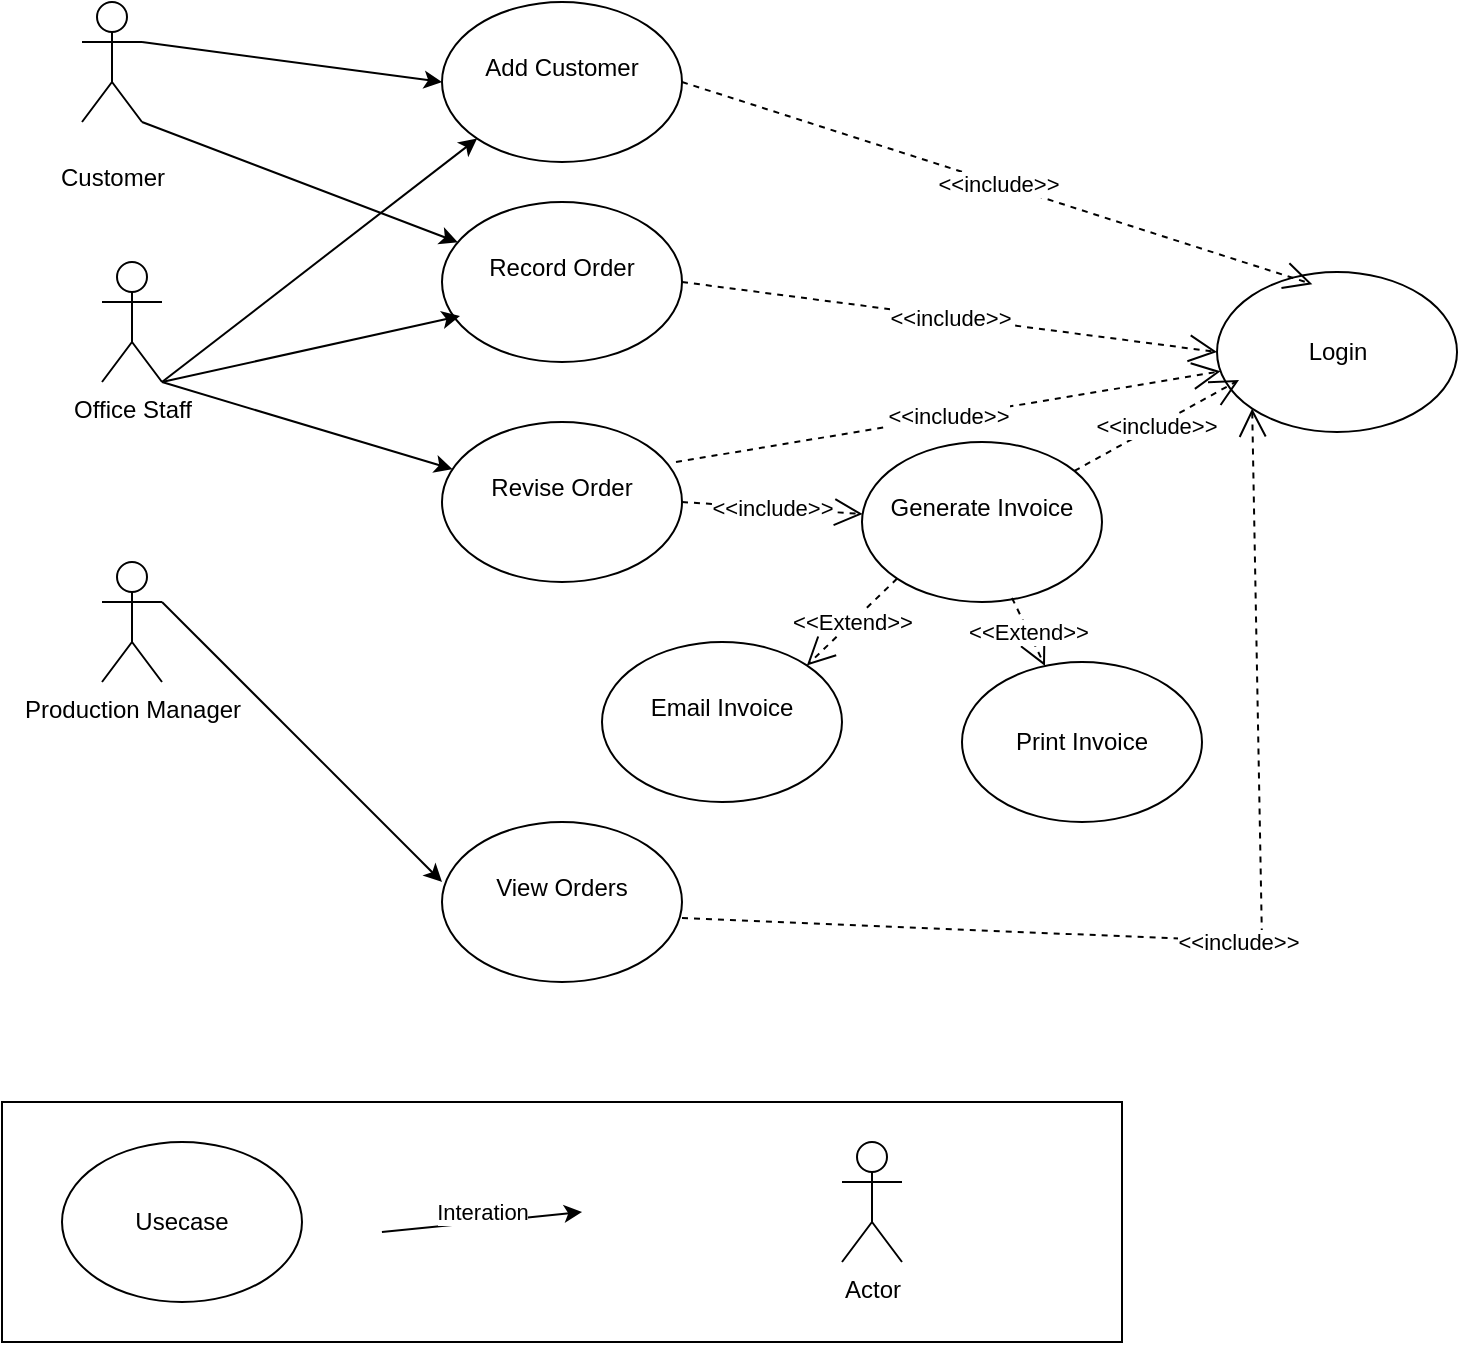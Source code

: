 <mxfile version="26.2.14">
  <diagram name="Page-1" id="HJgIRZcRCk3mDg_wpJrd">
    <mxGraphModel dx="1426" dy="777" grid="1" gridSize="10" guides="1" tooltips="1" connect="1" arrows="1" fold="1" page="1" pageScale="1" pageWidth="850" pageHeight="1100" math="0" shadow="0">
      <root>
        <mxCell id="0" />
        <mxCell id="1" parent="0" />
        <mxCell id="S5Txtm_veZ8N1voSTqvE-1" value="&#xa;Customer&#xa;&#xa;" style="shape=umlActor;verticalLabelPosition=bottom;verticalAlign=top;html=1;outlineConnect=0;" vertex="1" parent="1">
          <mxGeometry x="150" y="100" width="30" height="60" as="geometry" />
        </mxCell>
        <mxCell id="S5Txtm_veZ8N1voSTqvE-3" value="Office Staff" style="shape=umlActor;verticalLabelPosition=bottom;verticalAlign=top;html=1;outlineConnect=0;" vertex="1" parent="1">
          <mxGeometry x="160" y="230" width="30" height="60" as="geometry" />
        </mxCell>
        <mxCell id="S5Txtm_veZ8N1voSTqvE-4" value="Production Manager" style="shape=umlActor;verticalLabelPosition=bottom;verticalAlign=top;html=1;outlineConnect=0;" vertex="1" parent="1">
          <mxGeometry x="160" y="380" width="30" height="60" as="geometry" />
        </mxCell>
        <mxCell id="S5Txtm_veZ8N1voSTqvE-5" value="&#xa;Add Customer&#xa;&#xa;" style="ellipse;whiteSpace=wrap;html=1;" vertex="1" parent="1">
          <mxGeometry x="330" y="100" width="120" height="80" as="geometry" />
        </mxCell>
        <mxCell id="S5Txtm_veZ8N1voSTqvE-6" value="&#xa;Record Order&#xa;&#xa;" style="ellipse;whiteSpace=wrap;html=1;" vertex="1" parent="1">
          <mxGeometry x="330" y="200" width="120" height="80" as="geometry" />
        </mxCell>
        <mxCell id="S5Txtm_veZ8N1voSTqvE-7" value="&#xa;Generate Invoice&#xa;&#xa;" style="ellipse;whiteSpace=wrap;html=1;" vertex="1" parent="1">
          <mxGeometry x="540" y="320" width="120" height="80" as="geometry" />
        </mxCell>
        <mxCell id="S5Txtm_veZ8N1voSTqvE-8" value="&#xa;Revise Order&#xa;&#xa;" style="ellipse;whiteSpace=wrap;html=1;" vertex="1" parent="1">
          <mxGeometry x="330" y="310" width="120" height="80" as="geometry" />
        </mxCell>
        <mxCell id="S5Txtm_veZ8N1voSTqvE-10" value="&#xa;View Orders&#xa;&#xa;" style="ellipse;whiteSpace=wrap;html=1;" vertex="1" parent="1">
          <mxGeometry x="330" y="510" width="120" height="80" as="geometry" />
        </mxCell>
        <mxCell id="S5Txtm_veZ8N1voSTqvE-11" value="" style="endArrow=classic;html=1;rounded=0;exitX=1;exitY=0.333;exitDx=0;exitDy=0;exitPerimeter=0;entryX=0;entryY=0.375;entryDx=0;entryDy=0;entryPerimeter=0;" edge="1" parent="1" source="S5Txtm_veZ8N1voSTqvE-4" target="S5Txtm_veZ8N1voSTqvE-10">
          <mxGeometry width="50" height="50" relative="1" as="geometry">
            <mxPoint x="320" y="390" as="sourcePoint" />
            <mxPoint x="370" y="340" as="targetPoint" />
          </mxGeometry>
        </mxCell>
        <mxCell id="S5Txtm_veZ8N1voSTqvE-12" value="" style="endArrow=classic;html=1;rounded=0;exitX=1;exitY=0.333;exitDx=0;exitDy=0;exitPerimeter=0;entryX=0;entryY=0.5;entryDx=0;entryDy=0;" edge="1" parent="1" source="S5Txtm_veZ8N1voSTqvE-1" target="S5Txtm_veZ8N1voSTqvE-5">
          <mxGeometry width="50" height="50" relative="1" as="geometry">
            <mxPoint x="200" y="410" as="sourcePoint" />
            <mxPoint x="330" y="600" as="targetPoint" />
          </mxGeometry>
        </mxCell>
        <mxCell id="S5Txtm_veZ8N1voSTqvE-13" value="" style="endArrow=classic;html=1;rounded=0;exitX=1;exitY=1;exitDx=0;exitDy=0;exitPerimeter=0;entryX=0;entryY=1;entryDx=0;entryDy=0;" edge="1" parent="1" source="S5Txtm_veZ8N1voSTqvE-3" target="S5Txtm_veZ8N1voSTqvE-5">
          <mxGeometry width="50" height="50" relative="1" as="geometry">
            <mxPoint x="210" y="420" as="sourcePoint" />
            <mxPoint x="340" y="610" as="targetPoint" />
          </mxGeometry>
        </mxCell>
        <mxCell id="S5Txtm_veZ8N1voSTqvE-14" value="" style="endArrow=classic;html=1;rounded=0;exitX=1;exitY=1;exitDx=0;exitDy=0;exitPerimeter=0;" edge="1" parent="1" source="S5Txtm_veZ8N1voSTqvE-1" target="S5Txtm_veZ8N1voSTqvE-6">
          <mxGeometry width="50" height="50" relative="1" as="geometry">
            <mxPoint x="220" y="430" as="sourcePoint" />
            <mxPoint x="350" y="620" as="targetPoint" />
          </mxGeometry>
        </mxCell>
        <mxCell id="S5Txtm_veZ8N1voSTqvE-15" value="" style="endArrow=classic;html=1;rounded=0;entryX=0.075;entryY=0.713;entryDx=0;entryDy=0;entryPerimeter=0;exitX=1;exitY=1;exitDx=0;exitDy=0;exitPerimeter=0;" edge="1" parent="1" source="S5Txtm_veZ8N1voSTqvE-3" target="S5Txtm_veZ8N1voSTqvE-6">
          <mxGeometry width="50" height="50" relative="1" as="geometry">
            <mxPoint x="190" y="290" as="sourcePoint" />
            <mxPoint x="360" y="630" as="targetPoint" />
          </mxGeometry>
        </mxCell>
        <mxCell id="S5Txtm_veZ8N1voSTqvE-16" value="" style="endArrow=classic;html=1;rounded=0;exitX=1;exitY=1;exitDx=0;exitDy=0;exitPerimeter=0;" edge="1" parent="1" source="S5Txtm_veZ8N1voSTqvE-3" target="S5Txtm_veZ8N1voSTqvE-8">
          <mxGeometry width="50" height="50" relative="1" as="geometry">
            <mxPoint x="190" y="290" as="sourcePoint" />
            <mxPoint x="370" y="640" as="targetPoint" />
          </mxGeometry>
        </mxCell>
        <mxCell id="S5Txtm_veZ8N1voSTqvE-17" value="&amp;lt;&amp;lt;include&amp;gt;&amp;gt;" style="endArrow=open;endSize=12;dashed=1;html=1;rounded=0;exitX=1;exitY=0.5;exitDx=0;exitDy=0;" edge="1" parent="1" source="S5Txtm_veZ8N1voSTqvE-8" target="S5Txtm_veZ8N1voSTqvE-7">
          <mxGeometry width="160" relative="1" as="geometry">
            <mxPoint x="270" y="370" as="sourcePoint" />
            <mxPoint x="430" y="370" as="targetPoint" />
          </mxGeometry>
        </mxCell>
        <mxCell id="S5Txtm_veZ8N1voSTqvE-19" value="" style="rounded=0;whiteSpace=wrap;html=1;" vertex="1" parent="1">
          <mxGeometry x="110" y="650" width="560" height="120" as="geometry" />
        </mxCell>
        <mxCell id="S5Txtm_veZ8N1voSTqvE-20" value="Usecase" style="ellipse;whiteSpace=wrap;html=1;" vertex="1" parent="1">
          <mxGeometry x="140" y="670" width="120" height="80" as="geometry" />
        </mxCell>
        <mxCell id="S5Txtm_veZ8N1voSTqvE-22" value="Interation" style="endArrow=classic;html=1;rounded=0;entryX=0.643;entryY=0.667;entryDx=0;entryDy=0;entryPerimeter=0;" edge="1" parent="1">
          <mxGeometry x="0.01" y="5" width="50" height="50" relative="1" as="geometry">
            <mxPoint x="299.96" y="714.98" as="sourcePoint" />
            <mxPoint x="400.04" y="705.02" as="targetPoint" />
            <mxPoint as="offset" />
          </mxGeometry>
        </mxCell>
        <mxCell id="S5Txtm_veZ8N1voSTqvE-23" value="Email Invoice&lt;div&gt;&lt;br/&gt;&lt;/div&gt;" style="ellipse;whiteSpace=wrap;html=1;" vertex="1" parent="1">
          <mxGeometry x="410" y="420" width="120" height="80" as="geometry" />
        </mxCell>
        <mxCell id="S5Txtm_veZ8N1voSTqvE-24" value="&lt;br&gt;Print Invoice&lt;div&gt;&lt;br/&gt;&lt;/div&gt;" style="ellipse;whiteSpace=wrap;html=1;" vertex="1" parent="1">
          <mxGeometry x="590" y="430" width="120" height="80" as="geometry" />
        </mxCell>
        <mxCell id="S5Txtm_veZ8N1voSTqvE-25" value="&amp;lt;&amp;lt;Extend&amp;gt;&amp;gt;" style="endArrow=open;endSize=12;dashed=1;html=1;rounded=0;exitX=0.625;exitY=0.975;exitDx=0;exitDy=0;exitPerimeter=0;" edge="1" parent="1" source="S5Txtm_veZ8N1voSTqvE-7" target="S5Txtm_veZ8N1voSTqvE-24">
          <mxGeometry width="160" relative="1" as="geometry">
            <mxPoint x="449.421" y="494.454" as="sourcePoint" />
            <mxPoint x="550" y="410" as="targetPoint" />
          </mxGeometry>
        </mxCell>
        <mxCell id="S5Txtm_veZ8N1voSTqvE-26" value="&amp;lt;&amp;lt;Extend&amp;gt;&amp;gt;" style="endArrow=open;endSize=12;dashed=1;html=1;rounded=0;exitX=0;exitY=1;exitDx=0;exitDy=0;entryX=1;entryY=0;entryDx=0;entryDy=0;" edge="1" parent="1" source="S5Txtm_veZ8N1voSTqvE-7" target="S5Txtm_veZ8N1voSTqvE-23">
          <mxGeometry width="160" relative="1" as="geometry">
            <mxPoint x="450" y="515.04" as="sourcePoint" />
            <mxPoint x="560" y="420" as="targetPoint" />
          </mxGeometry>
        </mxCell>
        <mxCell id="S5Txtm_veZ8N1voSTqvE-27" value="Actor" style="shape=umlActor;verticalLabelPosition=bottom;verticalAlign=top;html=1;" vertex="1" parent="1">
          <mxGeometry x="530" y="670" width="30" height="60" as="geometry" />
        </mxCell>
        <mxCell id="S5Txtm_veZ8N1voSTqvE-28" value="Login" style="ellipse;whiteSpace=wrap;html=1;" vertex="1" parent="1">
          <mxGeometry x="717.51" y="235" width="120" height="80" as="geometry" />
        </mxCell>
        <mxCell id="S5Txtm_veZ8N1voSTqvE-29" value="&amp;lt;&amp;lt;include&amp;gt;&amp;gt;" style="endArrow=open;endSize=12;dashed=1;html=1;rounded=0;exitX=0.975;exitY=0.25;exitDx=0;exitDy=0;exitPerimeter=0;" edge="1" parent="1" target="S5Txtm_veZ8N1voSTqvE-28" source="S5Txtm_veZ8N1voSTqvE-8">
          <mxGeometry width="160" relative="1" as="geometry">
            <mxPoint x="504.51" y="-105" as="sourcePoint" />
            <mxPoint x="535.51" y="242" as="targetPoint" />
          </mxGeometry>
        </mxCell>
        <mxCell id="S5Txtm_veZ8N1voSTqvE-30" value="&amp;lt;&amp;lt;include&amp;gt;&amp;gt;" style="endArrow=open;endSize=12;dashed=1;html=1;rounded=0;exitX=1;exitY=0.5;exitDx=0;exitDy=0;entryX=0;entryY=0.5;entryDx=0;entryDy=0;" edge="1" parent="1" target="S5Txtm_veZ8N1voSTqvE-28" source="S5Txtm_veZ8N1voSTqvE-6">
          <mxGeometry width="160" relative="1" as="geometry">
            <mxPoint x="462.49" y="273" as="sourcePoint" />
            <mxPoint x="741.51" y="367" as="targetPoint" />
          </mxGeometry>
        </mxCell>
        <mxCell id="S5Txtm_veZ8N1voSTqvE-31" value="&amp;lt;&amp;lt;include&amp;gt;&amp;gt;" style="endArrow=open;endSize=12;dashed=1;html=1;rounded=0;exitX=1;exitY=0.5;exitDx=0;exitDy=0;entryX=0.397;entryY=0.076;entryDx=0;entryDy=0;entryPerimeter=0;" edge="1" parent="1" target="S5Txtm_veZ8N1voSTqvE-28" source="S5Txtm_veZ8N1voSTqvE-5">
          <mxGeometry width="160" relative="1" as="geometry">
            <mxPoint x="504.51" y="-205" as="sourcePoint" />
            <mxPoint x="755.79" y="240.96" as="targetPoint" />
          </mxGeometry>
        </mxCell>
        <mxCell id="S5Txtm_veZ8N1voSTqvE-32" value="&amp;lt;&amp;lt;include&amp;gt;&amp;gt;" style="endArrow=open;endSize=12;dashed=1;html=1;rounded=0;" edge="1" parent="1" source="S5Txtm_veZ8N1voSTqvE-7">
          <mxGeometry width="160" relative="1" as="geometry">
            <mxPoint x="677.53" y="295" as="sourcePoint" />
            <mxPoint x="728.51" y="289" as="targetPoint" />
          </mxGeometry>
        </mxCell>
        <mxCell id="S5Txtm_veZ8N1voSTqvE-33" value="&amp;lt;&amp;lt;include&amp;gt;&amp;gt;" style="endArrow=open;endSize=12;dashed=1;html=1;rounded=0;exitX=1;exitY=0.6;exitDx=0;exitDy=0;entryX=0;entryY=1;entryDx=0;entryDy=0;exitPerimeter=0;" edge="1" parent="1" target="S5Txtm_veZ8N1voSTqvE-28" source="S5Txtm_veZ8N1voSTqvE-10">
          <mxGeometry width="160" relative="1" as="geometry">
            <mxPoint x="467.53" y="485" as="sourcePoint" />
            <mxPoint x="727.51" y="306" as="targetPoint" />
            <Array as="points">
              <mxPoint x="740" y="570" />
            </Array>
          </mxGeometry>
        </mxCell>
      </root>
    </mxGraphModel>
  </diagram>
</mxfile>
